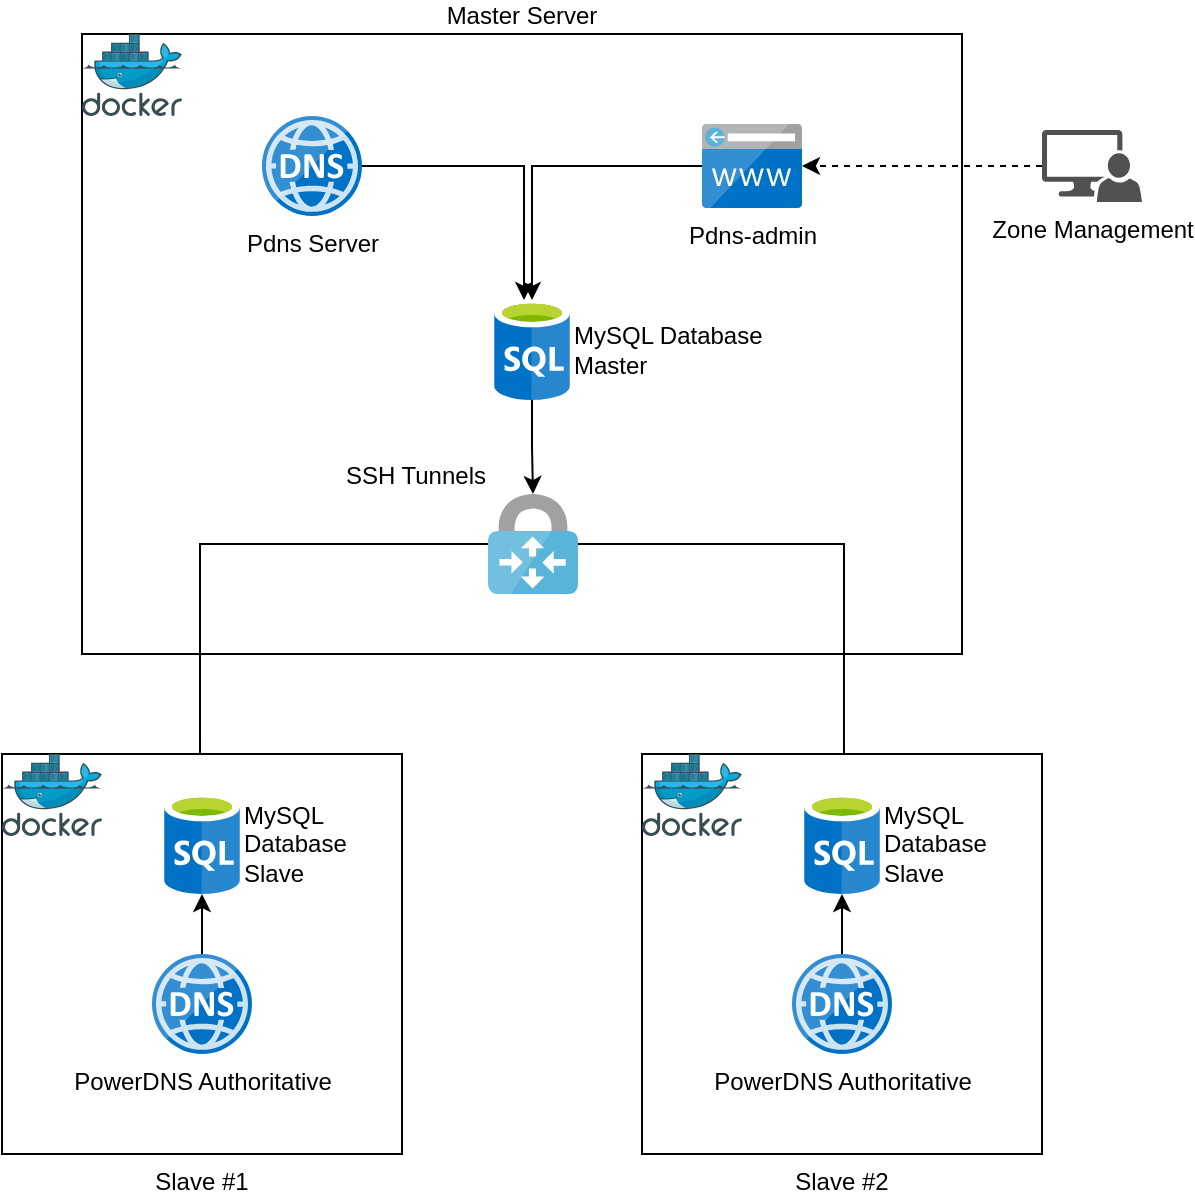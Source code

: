 <mxfile version="20.3.0" type="device"><diagram id="K-CKfiGYJA4B1qXLnt_A" name="Page-1"><mxGraphModel dx="1422" dy="824" grid="1" gridSize="10" guides="1" tooltips="1" connect="1" arrows="1" fold="1" page="1" pageScale="1" pageWidth="850" pageHeight="1100" math="0" shadow="0"><root><mxCell id="0"/><mxCell id="1" parent="0"/><mxCell id="HNiUA_Yuww-zojep90T2-1" value="Master Server" style="rounded=0;whiteSpace=wrap;html=1;labelPosition=center;verticalLabelPosition=top;align=center;verticalAlign=bottom;" vertex="1" parent="1"><mxGeometry x="200" y="110" width="440" height="310" as="geometry"/></mxCell><mxCell id="HNiUA_Yuww-zojep90T2-24" style="edgeStyle=orthogonalEdgeStyle;rounded=0;orthogonalLoop=1;jettySize=auto;html=1;entryX=0.395;entryY=0;entryDx=0;entryDy=0;entryPerimeter=0;startArrow=none;startFill=0;endArrow=classic;endFill=1;" edge="1" parent="1" source="HNiUA_Yuww-zojep90T2-7" target="HNiUA_Yuww-zojep90T2-8"><mxGeometry relative="1" as="geometry"/></mxCell><mxCell id="HNiUA_Yuww-zojep90T2-7" value="Pdns Server" style="sketch=0;aspect=fixed;html=1;points=[];align=center;image;fontSize=12;image=img/lib/mscae/DNS.svg;" vertex="1" parent="1"><mxGeometry x="290" y="151" width="50" height="50" as="geometry"/></mxCell><mxCell id="HNiUA_Yuww-zojep90T2-23" style="edgeStyle=orthogonalEdgeStyle;rounded=0;orthogonalLoop=1;jettySize=auto;html=1;startArrow=none;startFill=0;endArrow=classic;endFill=1;" edge="1" parent="1" source="HNiUA_Yuww-zojep90T2-8" target="HNiUA_Yuww-zojep90T2-16"><mxGeometry relative="1" as="geometry"/></mxCell><mxCell id="HNiUA_Yuww-zojep90T2-8" value="MySQL Database&lt;br&gt;Master" style="sketch=0;aspect=fixed;html=1;points=[];align=left;image;fontSize=12;image=img/lib/mscae/SQL_Database_generic.svg;labelPosition=right;verticalLabelPosition=middle;verticalAlign=middle;" vertex="1" parent="1"><mxGeometry x="406" y="243" width="38" height="50" as="geometry"/></mxCell><mxCell id="HNiUA_Yuww-zojep90T2-29" style="edgeStyle=orthogonalEdgeStyle;rounded=0;orthogonalLoop=1;jettySize=auto;html=1;startArrow=none;startFill=0;endArrow=classic;endFill=1;dashed=1;" edge="1" parent="1" source="HNiUA_Yuww-zojep90T2-9" target="HNiUA_Yuww-zojep90T2-15"><mxGeometry relative="1" as="geometry"/></mxCell><mxCell id="HNiUA_Yuww-zojep90T2-9" value="Zone Management" style="sketch=0;pointerEvents=1;shadow=0;dashed=0;html=1;strokeColor=none;labelPosition=center;verticalLabelPosition=bottom;verticalAlign=top;align=center;fillColor=#515151;shape=mxgraph.mscae.system_center.admin_console" vertex="1" parent="1"><mxGeometry x="680" y="158" width="50" height="36" as="geometry"/></mxCell><mxCell id="HNiUA_Yuww-zojep90T2-10" value="" style="sketch=0;aspect=fixed;html=1;points=[];align=center;image;fontSize=12;image=img/lib/mscae/Docker.svg;" vertex="1" parent="1"><mxGeometry x="200" y="110" width="50" height="41" as="geometry"/></mxCell><mxCell id="HNiUA_Yuww-zojep90T2-25" style="edgeStyle=orthogonalEdgeStyle;rounded=0;orthogonalLoop=1;jettySize=auto;html=1;startArrow=none;startFill=0;endArrow=classic;endFill=1;" edge="1" parent="1" source="HNiUA_Yuww-zojep90T2-15" target="HNiUA_Yuww-zojep90T2-8"><mxGeometry relative="1" as="geometry"/></mxCell><mxCell id="HNiUA_Yuww-zojep90T2-15" value="Pdns-admin" style="sketch=0;aspect=fixed;html=1;points=[];align=center;image;fontSize=12;image=img/lib/mscae/CustomDomain.svg;" vertex="1" parent="1"><mxGeometry x="510" y="155" width="50" height="42" as="geometry"/></mxCell><mxCell id="HNiUA_Yuww-zojep90T2-21" style="edgeStyle=orthogonalEdgeStyle;rounded=0;orthogonalLoop=1;jettySize=auto;html=1;entryX=0.526;entryY=0.02;entryDx=0;entryDy=0;entryPerimeter=0;startArrow=none;startFill=0;endArrow=classic;endFill=1;" edge="1" parent="1" source="HNiUA_Yuww-zojep90T2-16" target="HNiUA_Yuww-zojep90T2-18"><mxGeometry relative="1" as="geometry"/></mxCell><mxCell id="HNiUA_Yuww-zojep90T2-22" style="edgeStyle=orthogonalEdgeStyle;rounded=0;orthogonalLoop=1;jettySize=auto;html=1;entryX=0.474;entryY=0.02;entryDx=0;entryDy=0;entryPerimeter=0;startArrow=none;startFill=0;endArrow=classic;endFill=1;" edge="1" parent="1" source="HNiUA_Yuww-zojep90T2-16" target="HNiUA_Yuww-zojep90T2-17"><mxGeometry relative="1" as="geometry"/></mxCell><mxCell id="HNiUA_Yuww-zojep90T2-16" value="SSH Tunnels" style="sketch=0;aspect=fixed;html=1;points=[];align=right;image;fontSize=12;image=img/lib/mscae/VPN_Gateway.svg;labelPosition=left;verticalLabelPosition=top;verticalAlign=bottom;" vertex="1" parent="1"><mxGeometry x="403" y="340" width="45" height="50" as="geometry"/></mxCell><mxCell id="HNiUA_Yuww-zojep90T2-30" value="" style="group" vertex="1" connectable="0" parent="1"><mxGeometry x="160" y="470" width="200" height="200" as="geometry"/></mxCell><mxCell id="HNiUA_Yuww-zojep90T2-2" value="Slave #1" style="rounded=0;whiteSpace=wrap;html=1;labelPosition=center;verticalLabelPosition=bottom;align=center;verticalAlign=top;" vertex="1" parent="HNiUA_Yuww-zojep90T2-30"><mxGeometry width="200" height="200" as="geometry"/></mxCell><mxCell id="HNiUA_Yuww-zojep90T2-11" value="" style="sketch=0;aspect=fixed;html=1;points=[];align=center;image;fontSize=12;image=img/lib/mscae/Docker.svg;" vertex="1" parent="HNiUA_Yuww-zojep90T2-30"><mxGeometry width="50" height="41" as="geometry"/></mxCell><mxCell id="HNiUA_Yuww-zojep90T2-13" value="PowerDNS Authoritative" style="sketch=0;aspect=fixed;html=1;points=[];align=center;image;fontSize=12;image=img/lib/mscae/DNS.svg;" vertex="1" parent="HNiUA_Yuww-zojep90T2-30"><mxGeometry x="75" y="100" width="50" height="50" as="geometry"/></mxCell><mxCell id="HNiUA_Yuww-zojep90T2-17" value="MySQL&lt;br&gt;Database&lt;br&gt;Slave" style="sketch=0;aspect=fixed;html=1;points=[];align=left;image;fontSize=12;image=img/lib/mscae/SQL_Database_generic.svg;labelPosition=right;verticalLabelPosition=middle;verticalAlign=middle;" vertex="1" parent="HNiUA_Yuww-zojep90T2-30"><mxGeometry x="81" y="20" width="38" height="50" as="geometry"/></mxCell><mxCell id="HNiUA_Yuww-zojep90T2-28" style="edgeStyle=orthogonalEdgeStyle;rounded=0;orthogonalLoop=1;jettySize=auto;html=1;startArrow=none;startFill=0;endArrow=classic;endFill=1;" edge="1" parent="HNiUA_Yuww-zojep90T2-30" source="HNiUA_Yuww-zojep90T2-13" target="HNiUA_Yuww-zojep90T2-17"><mxGeometry relative="1" as="geometry"/></mxCell><mxCell id="HNiUA_Yuww-zojep90T2-31" value="" style="group" vertex="1" connectable="0" parent="1"><mxGeometry x="480" y="470" width="200" height="200" as="geometry"/></mxCell><mxCell id="HNiUA_Yuww-zojep90T2-3" value="Slave #2" style="rounded=0;whiteSpace=wrap;html=1;labelPosition=center;verticalLabelPosition=bottom;align=center;verticalAlign=top;" vertex="1" parent="HNiUA_Yuww-zojep90T2-31"><mxGeometry width="200" height="200" as="geometry"/></mxCell><mxCell id="HNiUA_Yuww-zojep90T2-12" value="" style="sketch=0;aspect=fixed;html=1;points=[];align=center;image;fontSize=12;image=img/lib/mscae/Docker.svg;" vertex="1" parent="HNiUA_Yuww-zojep90T2-31"><mxGeometry width="50" height="41" as="geometry"/></mxCell><mxCell id="HNiUA_Yuww-zojep90T2-18" value="MySQL&lt;br&gt;Database&lt;br&gt;Slave" style="sketch=0;aspect=fixed;html=1;points=[];align=left;image;fontSize=12;image=img/lib/mscae/SQL_Database_generic.svg;labelPosition=right;verticalLabelPosition=middle;verticalAlign=middle;" vertex="1" parent="HNiUA_Yuww-zojep90T2-31"><mxGeometry x="81" y="20" width="38" height="50" as="geometry"/></mxCell><mxCell id="HNiUA_Yuww-zojep90T2-27" style="edgeStyle=orthogonalEdgeStyle;rounded=0;orthogonalLoop=1;jettySize=auto;html=1;startArrow=none;startFill=0;endArrow=classic;endFill=1;" edge="1" parent="HNiUA_Yuww-zojep90T2-31" source="HNiUA_Yuww-zojep90T2-19" target="HNiUA_Yuww-zojep90T2-18"><mxGeometry relative="1" as="geometry"/></mxCell><mxCell id="HNiUA_Yuww-zojep90T2-19" value="PowerDNS Authoritative" style="sketch=0;aspect=fixed;html=1;points=[];align=center;image;fontSize=12;image=img/lib/mscae/DNS.svg;" vertex="1" parent="HNiUA_Yuww-zojep90T2-31"><mxGeometry x="75" y="100" width="50" height="50" as="geometry"/></mxCell></root></mxGraphModel></diagram></mxfile>